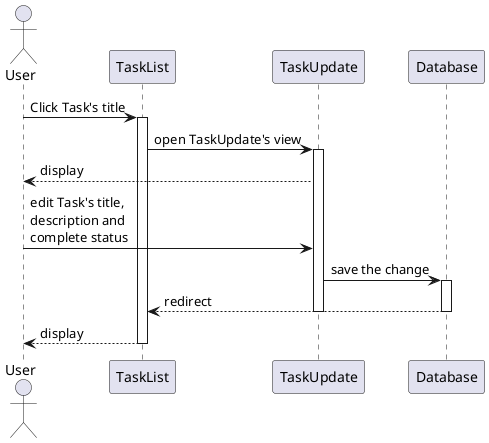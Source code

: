 @startuml
Actor User
User -> TaskList : Click Task's title
activate TaskList
TaskList -> TaskUpdate : open TaskUpdate's view
activate TaskUpdate
TaskUpdate --> User : display
User -> TaskUpdate : edit Task's title, \ndescription and \ncomplete status
TaskUpdate -> Database : save the change
activate Database
Database --> TaskList : redirect
deactivate Database
deactivate TaskUpdate
TaskList --> User : display
deactivate TaskList
@enduml
